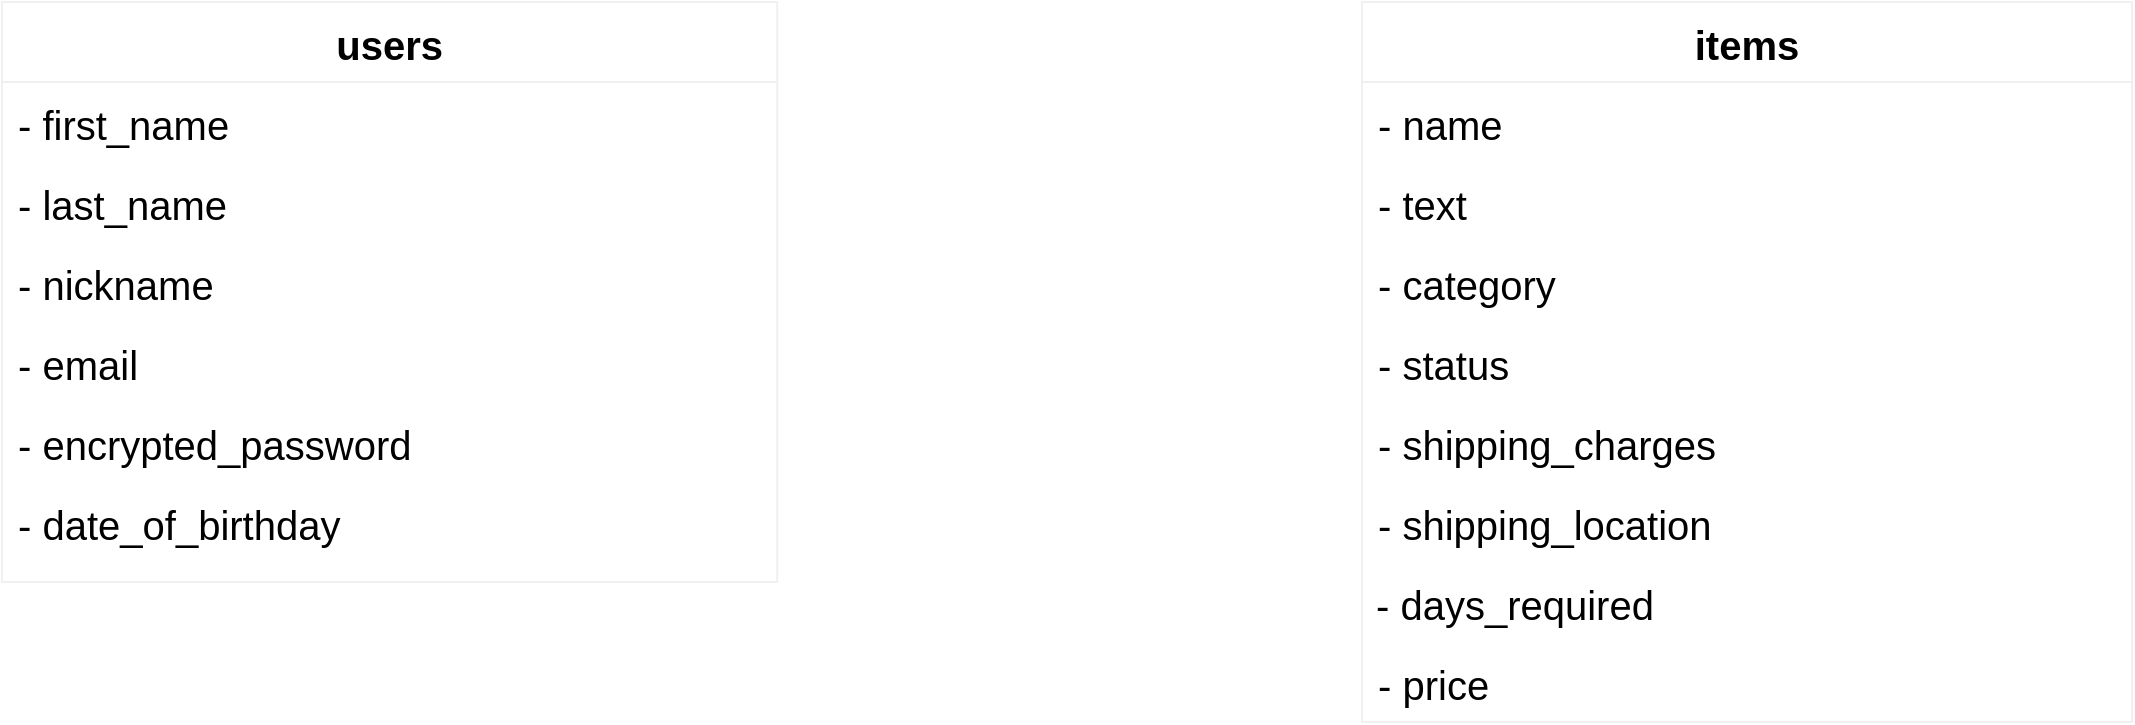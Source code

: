 <mxfile>
    <diagram id="0TDGKuJNJz5VuVz-Sy0O" name="ページ1">
        <mxGraphModel dx="1210" dy="935" grid="1" gridSize="10" guides="1" tooltips="1" connect="1" arrows="1" fold="1" page="1" pageScale="1" pageWidth="1169" pageHeight="827" math="0" shadow="0">
            <root>
                <mxCell id="0"/>
                <mxCell id="1" parent="0"/>
                <mxCell id="13" value="users" style="shape=table;startSize=40;container=1;collapsible=1;childLayout=tableLayout;fixedRows=1;rowLines=0;fontStyle=1;align=center;resizeLast=1;fontSize=20;strokeColor=#f0f0f0;strokeWidth=1;" vertex="1" parent="1">
                    <mxGeometry x="50" y="80" width="387.6" height="290" as="geometry"/>
                </mxCell>
                <mxCell id="17" value="" style="shape=partialRectangle;collapsible=0;dropTarget=0;pointerEvents=0;fillColor=none;top=0;left=0;bottom=0;right=0;points=[[0,0.5],[1,0.5]];portConstraint=eastwest;" vertex="1" parent="13">
                    <mxGeometry y="40" width="387.6" height="40" as="geometry"/>
                </mxCell>
                <mxCell id="19" value="- first_name" style="shape=partialRectangle;connectable=0;fillColor=none;top=0;left=0;bottom=0;right=0;align=left;spacingLeft=6;overflow=hidden;fontSize=20;" vertex="1" parent="17">
                    <mxGeometry width="387.6" height="40" as="geometry"/>
                </mxCell>
                <mxCell id="20" value="" style="shape=partialRectangle;collapsible=0;dropTarget=0;pointerEvents=0;fillColor=none;top=0;left=0;bottom=0;right=0;points=[[0,0.5],[1,0.5]];portConstraint=eastwest;" vertex="1" parent="13">
                    <mxGeometry y="80" width="387.6" height="40" as="geometry"/>
                </mxCell>
                <mxCell id="22" value="- last_name" style="shape=partialRectangle;connectable=0;fillColor=none;top=0;left=0;bottom=0;right=0;align=left;spacingLeft=6;overflow=hidden;fontSize=20;" vertex="1" parent="20">
                    <mxGeometry width="387.6" height="40" as="geometry"/>
                </mxCell>
                <mxCell id="23" value="" style="shape=partialRectangle;collapsible=0;dropTarget=0;pointerEvents=0;fillColor=none;top=0;left=0;bottom=0;right=0;points=[[0,0.5],[1,0.5]];portConstraint=eastwest;" vertex="1" parent="13">
                    <mxGeometry y="120" width="387.6" height="40" as="geometry"/>
                </mxCell>
                <mxCell id="25" value="- nickname" style="shape=partialRectangle;connectable=0;fillColor=none;top=0;left=0;bottom=0;right=0;align=left;spacingLeft=6;overflow=hidden;fontSize=20;" vertex="1" parent="23">
                    <mxGeometry width="387.6" height="40" as="geometry"/>
                </mxCell>
                <mxCell id="26" value="items" style="shape=table;startSize=40;container=1;collapsible=1;childLayout=tableLayout;fixedRows=1;rowLines=0;fontStyle=1;align=center;resizeLast=1;fontSize=20;strokeColor=#f0f0f0;strokeWidth=1;" vertex="1" parent="1">
                    <mxGeometry x="730" y="80" width="385" height="360" as="geometry"/>
                </mxCell>
                <mxCell id="27" value="" style="shape=partialRectangle;collapsible=0;dropTarget=0;pointerEvents=0;fillColor=none;top=0;left=0;bottom=0;right=0;points=[[0,0.5],[1,0.5]];portConstraint=eastwest;" vertex="1" parent="26">
                    <mxGeometry y="40" width="385" height="40" as="geometry"/>
                </mxCell>
                <mxCell id="28" value="- name" style="shape=partialRectangle;connectable=0;fillColor=none;top=0;left=0;bottom=0;right=0;align=left;spacingLeft=6;overflow=hidden;fontSize=20;" vertex="1" parent="27">
                    <mxGeometry width="385" height="40" as="geometry"/>
                </mxCell>
                <mxCell id="29" value="" style="shape=partialRectangle;collapsible=0;dropTarget=0;pointerEvents=0;fillColor=none;top=0;left=0;bottom=0;right=0;points=[[0,0.5],[1,0.5]];portConstraint=eastwest;" vertex="1" parent="26">
                    <mxGeometry y="80" width="385" height="40" as="geometry"/>
                </mxCell>
                <mxCell id="30" value="- text" style="shape=partialRectangle;connectable=0;fillColor=none;top=0;left=0;bottom=0;right=0;align=left;spacingLeft=6;overflow=hidden;fontSize=20;" vertex="1" parent="29">
                    <mxGeometry width="385" height="40" as="geometry"/>
                </mxCell>
                <mxCell id="31" value="" style="shape=partialRectangle;collapsible=0;dropTarget=0;pointerEvents=0;fillColor=none;top=0;left=0;bottom=0;right=0;points=[[0,0.5],[1,0.5]];portConstraint=eastwest;" vertex="1" parent="26">
                    <mxGeometry y="120" width="385" height="40" as="geometry"/>
                </mxCell>
                <mxCell id="32" value="- category" style="shape=partialRectangle;connectable=0;fillColor=none;top=0;left=0;bottom=0;right=0;align=left;spacingLeft=6;overflow=hidden;fontSize=20;" vertex="1" parent="31">
                    <mxGeometry width="385" height="40" as="geometry"/>
                </mxCell>
                <mxCell id="33" value="- email" style="shape=partialRectangle;connectable=0;fillColor=none;top=0;left=0;bottom=0;right=0;align=left;spacingLeft=6;overflow=hidden;fontSize=20;" vertex="1" parent="1">
                    <mxGeometry x="50" y="240" width="387.6" height="40" as="geometry"/>
                </mxCell>
                <mxCell id="34" value="- encrypted_password" style="shape=partialRectangle;connectable=0;fillColor=none;top=0;left=0;bottom=0;right=0;align=left;spacingLeft=6;overflow=hidden;fontSize=20;" vertex="1" parent="1">
                    <mxGeometry x="50" y="280" width="387.6" height="40" as="geometry"/>
                </mxCell>
                <mxCell id="35" value="- date_of_birthday" style="shape=partialRectangle;connectable=0;fillColor=none;top=0;left=0;bottom=0;right=0;align=left;spacingLeft=6;overflow=hidden;fontSize=20;" vertex="1" parent="1">
                    <mxGeometry x="50" y="320" width="387.6" height="40" as="geometry"/>
                </mxCell>
                <mxCell id="36" value="- status" style="shape=partialRectangle;connectable=0;fillColor=none;top=0;left=0;bottom=0;right=0;align=left;spacingLeft=6;overflow=hidden;fontSize=20;" vertex="1" parent="1">
                    <mxGeometry x="730" y="240" width="385" height="40" as="geometry"/>
                </mxCell>
                <mxCell id="37" value="- shipping_charges" style="shape=partialRectangle;connectable=0;fillColor=none;top=0;left=0;bottom=0;right=0;align=left;spacingLeft=6;overflow=hidden;fontSize=20;" vertex="1" parent="1">
                    <mxGeometry x="730" y="280" width="385" height="40" as="geometry"/>
                </mxCell>
                <mxCell id="38" value="- shipping_location" style="shape=partialRectangle;connectable=0;fillColor=none;top=0;left=0;bottom=0;right=0;align=left;spacingLeft=6;overflow=hidden;fontSize=20;" vertex="1" parent="1">
                    <mxGeometry x="730" y="320" width="385" height="40" as="geometry"/>
                </mxCell>
                <mxCell id="39" value="- days_required" style="shape=partialRectangle;connectable=0;fillColor=none;top=0;left=0;bottom=0;right=0;align=left;spacingLeft=6;overflow=hidden;fontSize=20;" vertex="1" parent="1">
                    <mxGeometry x="729" y="360" width="385" height="40" as="geometry"/>
                </mxCell>
                <mxCell id="40" value="- price" style="shape=partialRectangle;connectable=0;fillColor=none;top=0;left=0;bottom=0;right=0;align=left;spacingLeft=6;overflow=hidden;fontSize=20;" vertex="1" parent="1">
                    <mxGeometry x="730" y="400" width="385" height="40" as="geometry"/>
                </mxCell>
            </root>
        </mxGraphModel>
    </diagram>
</mxfile>